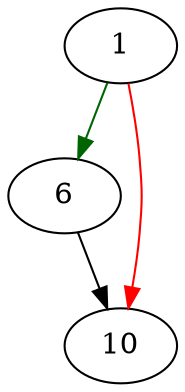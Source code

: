 strict digraph "save_cwd" {
	// Node definitions.
	1 [entry=true];
	6;
	10;

	// Edge definitions.
	1 -> 6 [
		color=darkgreen
		cond=true
	];
	1 -> 10 [
		color=red
		cond=false
	];
	6 -> 10;
}